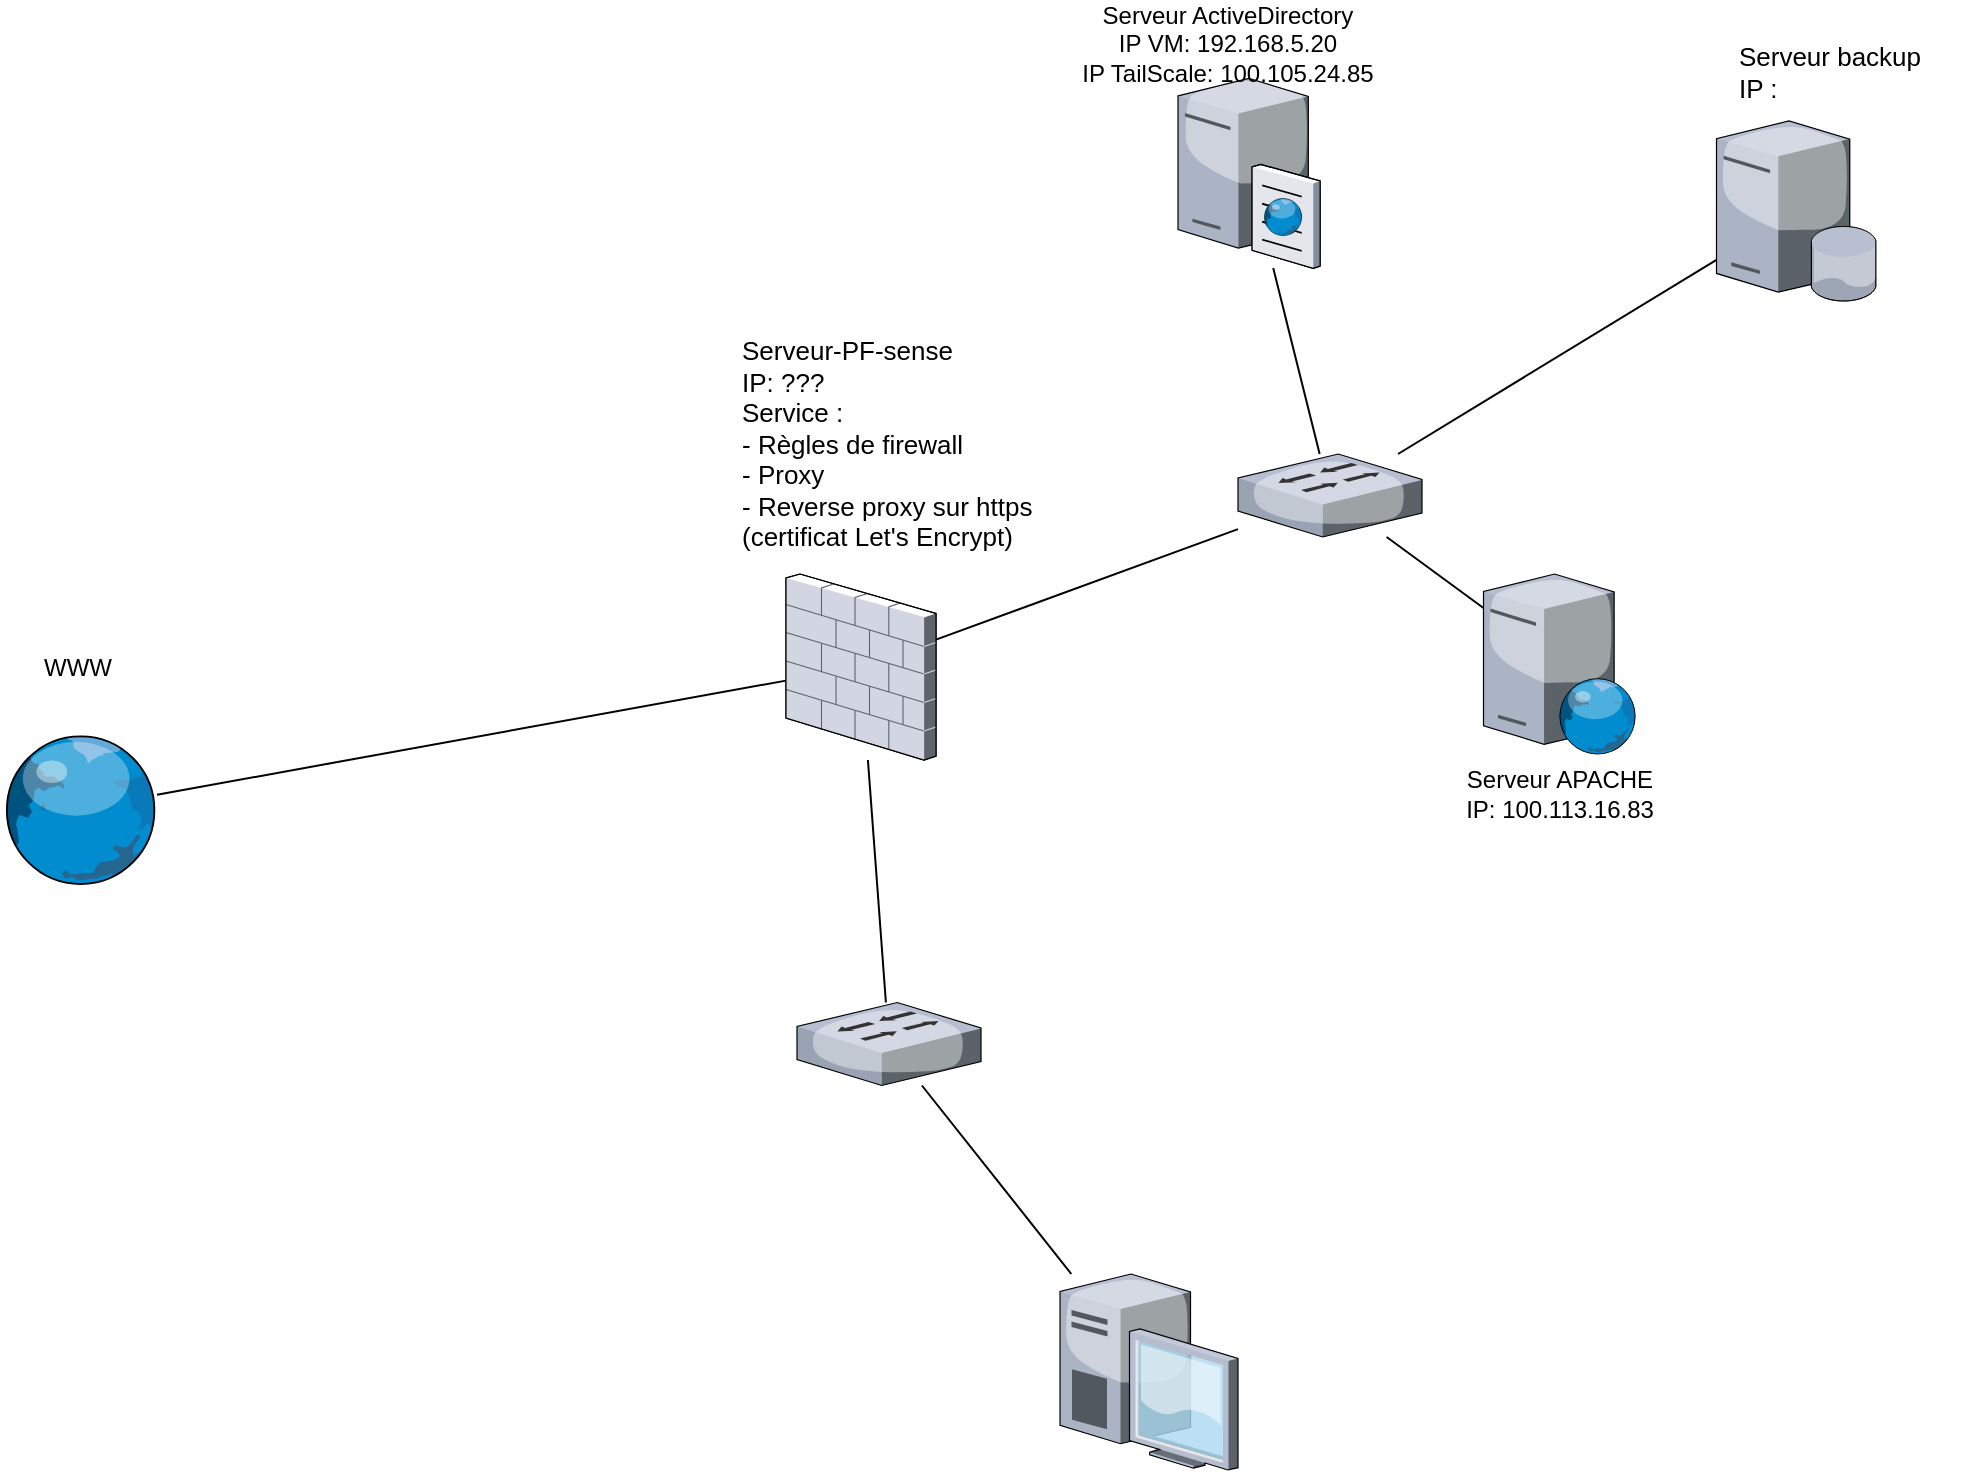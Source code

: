 <mxfile version="20.8.13" type="github">
  <diagram name="Page-1" id="822b0af5-4adb-64df-f703-e8dfc1f81529">
    <mxGraphModel dx="1518" dy="641" grid="1" gridSize="10" guides="1" tooltips="1" connect="1" arrows="1" fold="1" page="1" pageScale="1" pageWidth="1100" pageHeight="850" background="none" math="0" shadow="0">
      <root>
        <mxCell id="0" />
        <mxCell id="1" parent="0" />
        <mxCell id="SWm3GmHfTayeALuVuFPm-12" style="edgeStyle=none;rounded=0;orthogonalLoop=1;jettySize=auto;html=1;endArrow=none;endFill=0;" parent="1" source="SWm3GmHfTayeALuVuFPm-1" target="SWm3GmHfTayeALuVuFPm-3" edge="1">
          <mxGeometry relative="1" as="geometry" />
        </mxCell>
        <mxCell id="SWm3GmHfTayeALuVuFPm-19" style="edgeStyle=none;rounded=0;orthogonalLoop=1;jettySize=auto;html=1;fontSize=13;endArrow=none;endFill=0;" parent="1" source="SWm3GmHfTayeALuVuFPm-1" target="SWm3GmHfTayeALuVuFPm-17" edge="1">
          <mxGeometry relative="1" as="geometry" />
        </mxCell>
        <mxCell id="SWm3GmHfTayeALuVuFPm-23" style="edgeStyle=none;rounded=0;orthogonalLoop=1;jettySize=auto;html=1;fontSize=13;endArrow=none;endFill=0;" parent="1" source="SWm3GmHfTayeALuVuFPm-1" target="SWm3GmHfTayeALuVuFPm-22" edge="1">
          <mxGeometry relative="1" as="geometry" />
        </mxCell>
        <mxCell id="SWm3GmHfTayeALuVuFPm-1" value="" style="verticalLabelPosition=bottom;sketch=0;aspect=fixed;html=1;verticalAlign=top;strokeColor=none;align=center;outlineConnect=0;shape=mxgraph.citrix.firewall;" parent="1" vertex="1">
          <mxGeometry x="473" y="330" width="75" height="93" as="geometry" />
        </mxCell>
        <mxCell id="SWm3GmHfTayeALuVuFPm-10" style="edgeStyle=none;rounded=0;orthogonalLoop=1;jettySize=auto;html=1;endArrow=none;endFill=0;" parent="1" source="SWm3GmHfTayeALuVuFPm-2" target="SWm3GmHfTayeALuVuFPm-3" edge="1">
          <mxGeometry relative="1" as="geometry" />
        </mxCell>
        <mxCell id="SWm3GmHfTayeALuVuFPm-2" value="" style="verticalLabelPosition=bottom;sketch=0;aspect=fixed;html=1;verticalAlign=top;strokeColor=none;align=center;outlineConnect=0;shape=mxgraph.citrix.desktop;" parent="1" vertex="1">
          <mxGeometry x="610" y="680" width="89" height="98" as="geometry" />
        </mxCell>
        <mxCell id="SWm3GmHfTayeALuVuFPm-3" value="" style="verticalLabelPosition=bottom;sketch=0;aspect=fixed;html=1;verticalAlign=top;strokeColor=none;align=center;outlineConnect=0;shape=mxgraph.citrix.switch;" parent="1" vertex="1">
          <mxGeometry x="478.5" y="544.25" width="92" height="41.5" as="geometry" />
        </mxCell>
        <mxCell id="SWm3GmHfTayeALuVuFPm-11" style="edgeStyle=none;rounded=0;orthogonalLoop=1;jettySize=auto;html=1;endArrow=none;endFill=0;" parent="1" source="SWm3GmHfTayeALuVuFPm-4" target="SWm3GmHfTayeALuVuFPm-22" edge="1">
          <mxGeometry relative="1" as="geometry" />
        </mxCell>
        <mxCell id="SWm3GmHfTayeALuVuFPm-4" value="" style="verticalLabelPosition=bottom;sketch=0;aspect=fixed;html=1;verticalAlign=top;strokeColor=none;align=center;outlineConnect=0;shape=mxgraph.citrix.web_server;" parent="1" vertex="1">
          <mxGeometry x="821.75" y="330" width="76.5" height="90" as="geometry" />
        </mxCell>
        <mxCell id="SWm3GmHfTayeALuVuFPm-9" style="rounded=0;orthogonalLoop=1;jettySize=auto;html=1;endArrow=none;endFill=0;" parent="1" source="SWm3GmHfTayeALuVuFPm-5" target="SWm3GmHfTayeALuVuFPm-22" edge="1">
          <mxGeometry relative="1" as="geometry">
            <mxPoint x="540" y="350" as="targetPoint" />
            <Array as="points" />
          </mxGeometry>
        </mxCell>
        <mxCell id="SWm3GmHfTayeALuVuFPm-5" value="" style="verticalLabelPosition=bottom;sketch=0;aspect=fixed;html=1;verticalAlign=top;strokeColor=none;align=center;outlineConnect=0;shape=mxgraph.citrix.ftp_server;" parent="1" vertex="1">
          <mxGeometry x="669" y="80" width="71" height="97" as="geometry" />
        </mxCell>
        <mxCell id="SWm3GmHfTayeALuVuFPm-13" value="Serveur APACHE&lt;br&gt;IP:&amp;nbsp;100.113.16.83" style="text;html=1;strokeColor=none;fillColor=none;align=center;verticalAlign=middle;whiteSpace=wrap;rounded=0;" parent="1" vertex="1">
          <mxGeometry x="800" y="425" width="120" height="30" as="geometry" />
        </mxCell>
        <mxCell id="SWm3GmHfTayeALuVuFPm-14" value="Serveur ActiveDirectory&lt;br&gt;IP VM: 192.168.5.20&lt;br&gt;IP TailScale:&amp;nbsp;100.105.24.85" style="text;html=1;strokeColor=none;fillColor=none;align=center;verticalAlign=middle;whiteSpace=wrap;rounded=0;" parent="1" vertex="1">
          <mxGeometry x="599" y="50" width="190" height="30" as="geometry" />
        </mxCell>
        <mxCell id="SWm3GmHfTayeALuVuFPm-15" value="&lt;font style=&quot;font-size: 13px;&quot;&gt;Serveur-PF-sense&lt;br&gt;IP: ???&lt;br&gt;Service :&lt;br&gt;- Règles de firewall&lt;br&gt;- Proxy&lt;br&gt;- Reverse proxy sur https&lt;br&gt;(certificat Let&#39;s Encrypt)&lt;br&gt;&lt;/font&gt;" style="text;html=1;strokeColor=none;fillColor=none;align=left;verticalAlign=middle;whiteSpace=wrap;rounded=0;" parent="1" vertex="1">
          <mxGeometry x="449" y="200" width="150" height="130" as="geometry" />
        </mxCell>
        <mxCell id="SWm3GmHfTayeALuVuFPm-21" style="edgeStyle=none;rounded=0;orthogonalLoop=1;jettySize=auto;html=1;fontSize=13;endArrow=none;endFill=0;" parent="1" source="SWm3GmHfTayeALuVuFPm-16" target="SWm3GmHfTayeALuVuFPm-22" edge="1">
          <mxGeometry relative="1" as="geometry" />
        </mxCell>
        <mxCell id="SWm3GmHfTayeALuVuFPm-16" value="" style="verticalLabelPosition=bottom;sketch=0;aspect=fixed;html=1;verticalAlign=top;strokeColor=none;align=center;outlineConnect=0;shape=mxgraph.citrix.database_server;fontSize=13;" parent="1" vertex="1">
          <mxGeometry x="938.25" y="103.5" width="80" height="90" as="geometry" />
        </mxCell>
        <mxCell id="SWm3GmHfTayeALuVuFPm-17" value="" style="verticalLabelPosition=bottom;sketch=0;aspect=fixed;html=1;verticalAlign=top;strokeColor=none;align=center;outlineConnect=0;shape=mxgraph.citrix.globe;fontSize=13;" parent="1" vertex="1">
          <mxGeometry x="80" y="410" width="78.5" height="75" as="geometry" />
        </mxCell>
        <mxCell id="SWm3GmHfTayeALuVuFPm-22" value="" style="verticalLabelPosition=bottom;sketch=0;aspect=fixed;html=1;verticalAlign=top;strokeColor=none;align=center;outlineConnect=0;shape=mxgraph.citrix.switch;" parent="1" vertex="1">
          <mxGeometry x="699" y="270" width="92" height="41.5" as="geometry" />
        </mxCell>
        <mxCell id="SWm3GmHfTayeALuVuFPm-26" value="Serveur backup&lt;br&gt;&lt;div style=&quot;text-align: left;&quot;&gt;&lt;span style=&quot;background-color: initial;&quot;&gt;IP :&lt;/span&gt;&lt;/div&gt;" style="text;html=1;strokeColor=none;fillColor=none;align=center;verticalAlign=middle;whiteSpace=wrap;rounded=0;fontSize=13;" parent="1" vertex="1">
          <mxGeometry x="930" y="63.5" width="130" height="30" as="geometry" />
        </mxCell>
        <mxCell id="DSgvcjCNwEjeMd4ywXnI-1" value="WWW" style="text;html=1;strokeColor=none;fillColor=none;align=center;verticalAlign=middle;whiteSpace=wrap;rounded=0;" vertex="1" parent="1">
          <mxGeometry x="89.25" y="361.5" width="60" height="30" as="geometry" />
        </mxCell>
      </root>
    </mxGraphModel>
  </diagram>
</mxfile>
